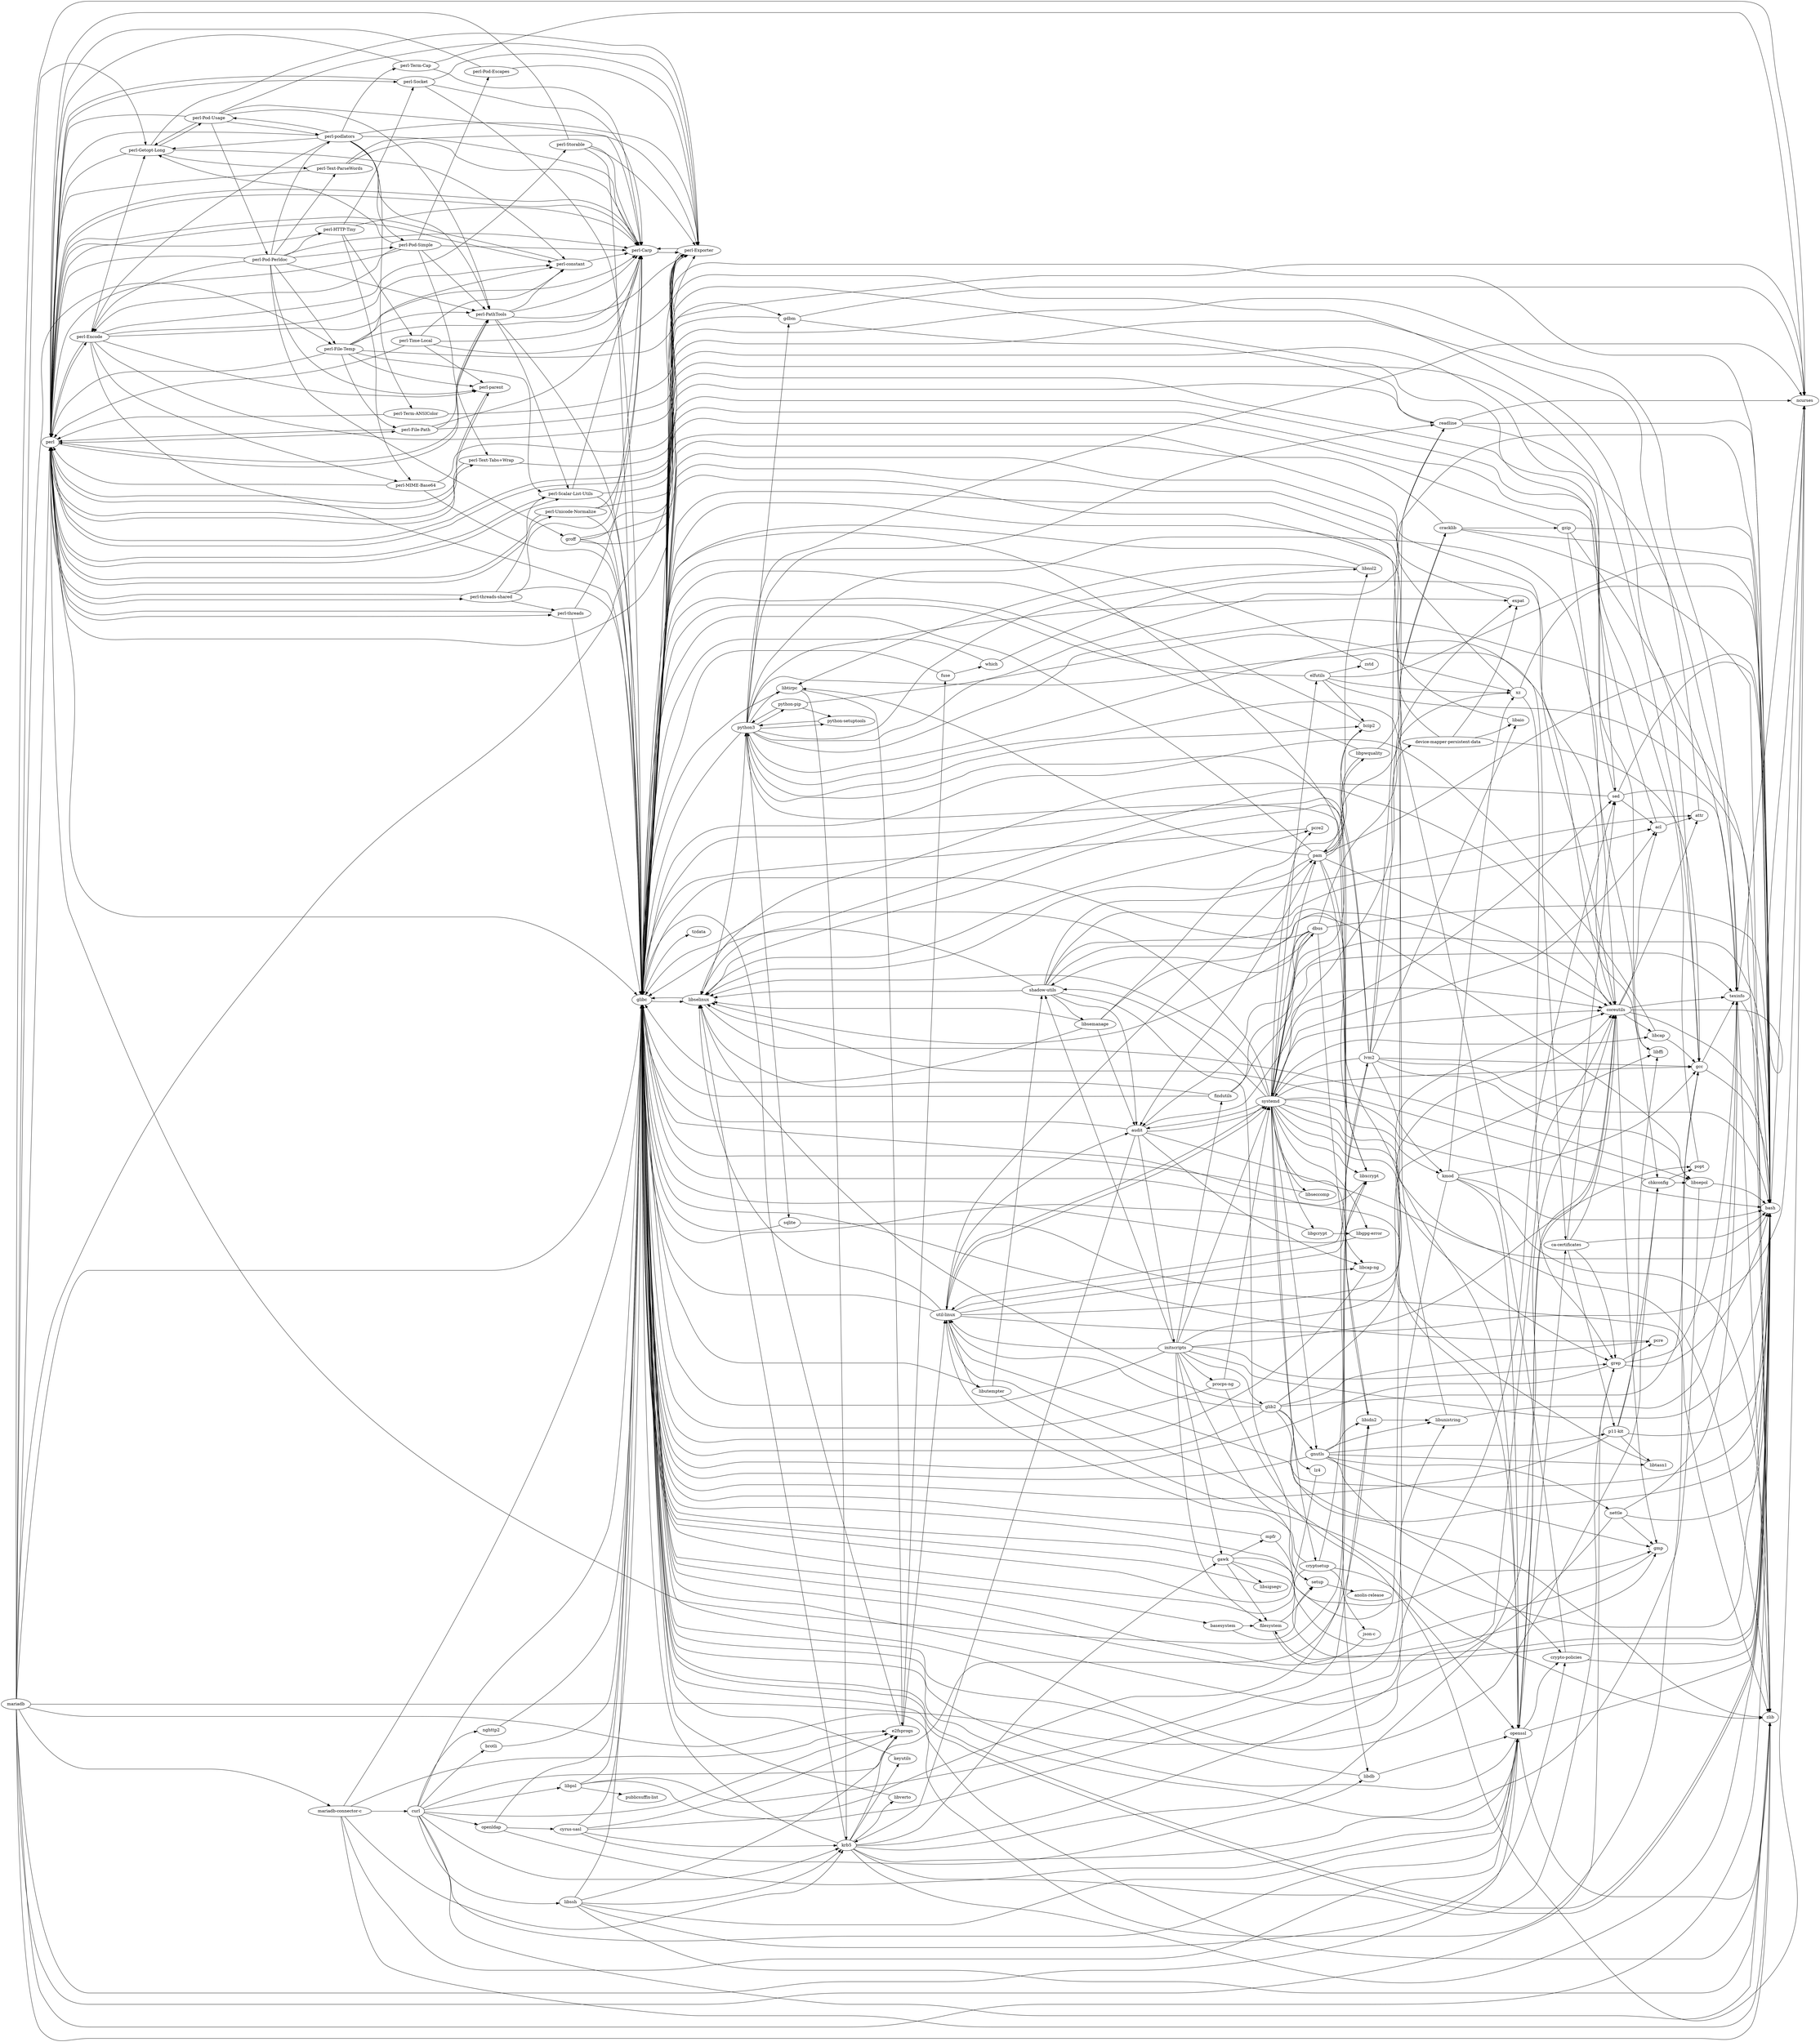 digraph MyPicture {
	graph [rankdir=LR]
	perl
	perl -> "perl-Carp"
	perl -> "perl-Exporter"
	perl -> glibc
	perl -> "perl-PathTools"
	perl -> "perl-Socket"
	perl -> libxcrypt
	perl -> gdbm
	perl -> "perl-File-Path"
	perl -> "perl-Scalar-List-Utils"
	perl -> "perl-Text-Tabs+Wrap"
	perl -> "perl-Unicode-Normalize"
	perl -> "perl-constant"
	perl -> "perl-parent"
	perl -> "perl-threads"
	perl -> "perl-threads-shared"
	perl -> "perl-Encode"
	"perl-Carp"
	"perl-Carp" -> perl
	"perl-Carp" -> "perl-Exporter"
	"perl-Exporter"
	"perl-Exporter" -> perl
	"perl-Exporter" -> "perl-Carp"
	glibc
	glibc -> basesystem
	glibc -> bash
	glibc -> libselinux
	glibc -> tzdata
	"perl-PathTools"
	"perl-PathTools" -> perl
	"perl-PathTools" -> glibc
	"perl-PathTools" -> "perl-Carp"
	"perl-PathTools" -> "perl-Exporter"
	"perl-PathTools" -> "perl-Scalar-List-Utils"
	"perl-PathTools" -> "perl-constant"
	"perl-Socket"
	"perl-Socket" -> perl
	"perl-Socket" -> glibc
	"perl-Socket" -> "perl-Carp"
	"perl-Socket" -> "perl-Exporter"
	libxcrypt
	libxcrypt -> glibc
	gdbm
	gdbm -> ncurses
	gdbm -> readline
	gdbm -> glibc
	"perl-File-Path"
	"perl-File-Path" -> perl
	"perl-File-Path" -> "perl-Carp"
	"perl-File-Path" -> "perl-PathTools"
	"perl-File-Path" -> "perl-Exporter"
	"perl-Scalar-List-Utils"
	"perl-Scalar-List-Utils" -> perl
	"perl-Scalar-List-Utils" -> glibc
	"perl-Scalar-List-Utils" -> "perl-Carp"
	"perl-Scalar-List-Utils" -> "perl-Exporter"
	"perl-Text-Tabs+Wrap"
	"perl-Text-Tabs+Wrap" -> perl
	"perl-Text-Tabs+Wrap" -> "perl-Exporter"
	"perl-Unicode-Normalize"
	"perl-Unicode-Normalize" -> perl
	"perl-Unicode-Normalize" -> glibc
	"perl-Unicode-Normalize" -> "perl-Carp"
	"perl-Unicode-Normalize" -> "perl-Exporter"
	"perl-constant"
	"perl-constant" -> perl
	"perl-constant" -> "perl-Carp"
	"perl-parent"
	"perl-parent" -> perl
	"perl-threads"
	"perl-threads" -> perl
	"perl-threads" -> glibc
	"perl-threads" -> "perl-Carp"
	"perl-threads-shared"
	"perl-threads-shared" -> perl
	"perl-threads-shared" -> glibc
	"perl-threads-shared" -> "perl-Carp"
	"perl-threads-shared" -> "perl-Scalar-List-Utils"
	"perl-threads-shared" -> "perl-threads"
	"perl-Encode"
	"perl-Encode" -> perl
	"perl-Encode" -> glibc
	"perl-Encode" -> "perl-Carp"
	"perl-Encode" -> "perl-Exporter"
	"perl-Encode" -> "perl-Getopt-Long"
	"perl-Encode" -> "perl-MIME-Base64"
	"perl-Encode" -> "perl-Storable"
	"perl-Encode" -> "perl-constant"
	"perl-Encode" -> "perl-parent"
	"perl-Getopt-Long"
	"perl-Getopt-Long" -> perl
	"perl-Getopt-Long" -> "perl-Exporter"
	"perl-Getopt-Long" -> "perl-Pod-Usage"
	"perl-Getopt-Long" -> "perl-Text-ParseWords"
	"perl-Getopt-Long" -> "perl-constant"
	"perl-MIME-Base64"
	"perl-MIME-Base64" -> perl
	"perl-MIME-Base64" -> glibc
	"perl-MIME-Base64" -> "perl-Exporter"
	"perl-Storable"
	"perl-Storable" -> perl
	"perl-Storable" -> glibc
	"perl-Storable" -> "perl-Carp"
	"perl-Storable" -> "perl-Exporter"
	"perl-Pod-Usage"
	"perl-Pod-Usage" -> perl
	"perl-Pod-Usage" -> "perl-Carp"
	"perl-Pod-Usage" -> "perl-Exporter"
	"perl-Pod-Usage" -> "perl-PathTools"
	"perl-Pod-Usage" -> "perl-Getopt-Long"
	"perl-Pod-Usage" -> "perl-podlators"
	"perl-Pod-Usage" -> "perl-Pod-Perldoc"
	"perl-Text-ParseWords"
	"perl-Text-ParseWords" -> perl
	"perl-Text-ParseWords" -> "perl-Carp"
	"perl-Text-ParseWords" -> "perl-Exporter"
	"perl-podlators"
	"perl-podlators" -> perl
	"perl-podlators" -> "perl-Carp"
	"perl-podlators" -> "perl-Encode"
	"perl-podlators" -> "perl-Exporter"
	"perl-podlators" -> "perl-PathTools"
	"perl-podlators" -> "perl-Getopt-Long"
	"perl-podlators" -> "perl-Pod-Simple"
	"perl-podlators" -> "perl-Pod-Usage"
	"perl-podlators" -> "perl-Term-ANSIColor"
	"perl-podlators" -> "perl-Term-Cap"
	"perl-Pod-Perldoc"
	"perl-Pod-Perldoc" -> perl
	"perl-Pod-Perldoc" -> groff
	"perl-Pod-Perldoc" -> "perl-Carp"
	"perl-Pod-Perldoc" -> "perl-Encode"
	"perl-Pod-Perldoc" -> "perl-PathTools"
	"perl-Pod-Perldoc" -> "perl-File-Temp"
	"perl-Pod-Perldoc" -> "perl-HTTP-Tiny"
	"perl-Pod-Perldoc" -> "perl-podlators"
	"perl-Pod-Perldoc" -> "perl-Pod-Simple"
	"perl-Pod-Perldoc" -> "perl-Text-ParseWords"
	"perl-Pod-Perldoc" -> "perl-parent"
	groff
	groff -> bash
	groff -> sed
	groff -> gcc
	groff -> glibc
	"perl-File-Temp"
	"perl-File-Temp" -> perl
	"perl-File-Temp" -> "perl-Carp"
	"perl-File-Temp" -> "perl-PathTools"
	"perl-File-Temp" -> "perl-Exporter"
	"perl-File-Temp" -> "perl-File-Path"
	"perl-File-Temp" -> "perl-Scalar-List-Utils"
	"perl-File-Temp" -> "perl-constant"
	"perl-File-Temp" -> "perl-parent"
	"perl-HTTP-Tiny"
	"perl-HTTP-Tiny" -> perl
	"perl-HTTP-Tiny" -> "perl-Carp"
	"perl-HTTP-Tiny" -> "perl-MIME-Base64"
	"perl-HTTP-Tiny" -> "perl-Socket"
	"perl-HTTP-Tiny" -> "perl-Time-Local"
	"perl-Pod-Simple"
	"perl-Pod-Simple" -> perl
	"perl-Pod-Simple" -> "perl-Carp"
	"perl-Pod-Simple" -> "perl-PathTools"
	"perl-Pod-Simple" -> "perl-Encode"
	"perl-Pod-Simple" -> "perl-Getopt-Long"
	"perl-Pod-Simple" -> "perl-Pod-Escapes"
	"perl-Pod-Simple" -> "perl-Text-Tabs+Wrap"
	"perl-Pod-Escapes"
	"perl-Pod-Escapes" -> perl
	"perl-Pod-Escapes" -> "perl-Exporter"
	"perl-Time-Local"
	"perl-Time-Local" -> perl
	"perl-Time-Local" -> "perl-Carp"
	"perl-Time-Local" -> "perl-Exporter"
	"perl-Time-Local" -> "perl-constant"
	"perl-Time-Local" -> "perl-parent"
	bash
	bash -> filesystem
	bash -> glibc
	bash -> ncurses
	sed
	sed -> bash
	sed -> texinfo
	sed -> acl
	sed -> libselinux
	sed -> glibc
	gcc
	gcc -> bash
	gcc -> texinfo
	gcc -> glibc
	texinfo
	texinfo -> bash
	texinfo -> ncurses
	texinfo -> zlib
	texinfo -> glibc
	ncurses
	ncurses -> glibc
	zlib
	zlib -> glibc
	acl
	acl -> glibc
	acl -> attr
	libselinux
	libselinux -> glibc
	libselinux -> pcre2
	libselinux -> libsepol
	libselinux -> python3
	pcre2
	pcre2 -> glibc
	libsepol
	libsepol -> bash
	libsepol -> glibc
	python3
	python3 -> bash
	python3 -> chkconfig
	python3 -> openssl
	python3 -> glibc
	python3 -> "python-setuptools"
	python3 -> "python-pip"
	python3 -> gdbm
	python3 -> bzip2
	python3 -> libxcrypt
	python3 -> expat
	python3 -> libffi
	python3 -> xz
	python3 -> ncurses
	python3 -> libnsl2
	python3 -> readline
	python3 -> sqlite
	python3 -> libtirpc
	python3 -> zlib
	chkconfig
	chkconfig -> popt
	chkconfig -> libselinux
	chkconfig -> libsepol
	chkconfig -> glibc
	openssl
	openssl -> bash
	openssl -> coreutils
	openssl -> glibc
	openssl -> zlib
	openssl -> "ca-certificates"
	openssl -> "crypto-policies"
	"python-setuptools"
	"python-setuptools" -> python3
	"python-pip"
	"python-pip" -> "ca-certificates"
	"python-pip" -> "python-setuptools"
	"python-pip" -> python3
	bzip2
	bzip2 -> glibc
	expat
	expat -> glibc
	libffi
	libffi -> glibc
	xz
	xz -> bash
	xz -> grep
	xz -> glibc
	libnsl2
	libnsl2 -> glibc
	libnsl2 -> libtirpc
	readline
	readline -> bash
	readline -> glibc
	readline -> texinfo
	readline -> ncurses
	sqlite
	sqlite -> glibc
	sqlite -> zlib
	libtirpc
	libtirpc -> glibc
	libtirpc -> e2fsprogs
	libtirpc -> krb5
	e2fsprogs
	e2fsprogs -> "util-linux"
	e2fsprogs -> glibc
	e2fsprogs -> fuse
	krb5
	krb5 -> bash
	krb5 -> coreutils
	krb5 -> gawk
	krb5 -> grep
	krb5 -> keyutils
	krb5 -> e2fsprogs
	krb5 -> openssl
	krb5 -> glibc
	krb5 -> libselinux
	krb5 -> libverto
	krb5 -> sed
	coreutils
	coreutils -> acl
	coreutils -> attr
	coreutils -> libcap
	coreutils -> openssl
	coreutils -> gmp
	coreutils -> glibc
	coreutils -> libselinux
	coreutils -> ncurses
	coreutils -> bash
	coreutils -> texinfo
	gawk
	gawk -> filesystem
	gawk -> glibc
	gawk -> gmp
	gawk -> mpfr
	gawk -> readline
	gawk -> libsigsegv
	grep
	grep -> bash
	grep -> texinfo
	grep -> pcre
	grep -> glibc
	keyutils
	keyutils -> glibc
	libverto
	libverto -> glibc
	pcre
	pcre -> glibc
	filesystem
	filesystem -> bash
	filesystem -> setup
	gmp
	gmp -> glibc
	mpfr
	mpfr -> glibc
	mpfr -> gmp
	libsigsegv
	libsigsegv -> glibc
	setup
	setup -> "anolis-release"
	"anolis-release"
	attr
	attr -> glibc
	libcap
	libcap -> gcc
	libcap -> glibc
	"util-linux"
	"util-linux" -> bash
	"util-linux" -> glibc
	"util-linux" -> coreutils
	"util-linux" -> libselinux
	"util-linux" -> pam
	"util-linux" -> audit
	"util-linux" -> "libcap-ng"
	"util-linux" -> libxcrypt
	"util-linux" -> ncurses
	"util-linux" -> systemd
	"util-linux" -> libutempter
	"util-linux" -> zlib
	fuse
	fuse -> glibc
	fuse -> which
	which
	which -> coreutils
	which -> glibc
	pam
	pam -> bash
	pam -> glibc
	pam -> audit
	pam -> coreutils
	pam -> cracklib
	pam -> libxcrypt
	pam -> libdb
	pam -> libnsl2
	pam -> libpwquality
	pam -> libselinux
	pam -> libtirpc
	audit
	audit -> bash
	audit -> coreutils
	audit -> glibc
	audit -> initscripts
	audit -> "libcap-ng"
	audit -> krb5
	audit -> systemd
	"libcap-ng"
	"libcap-ng" -> glibc
	systemd
	systemd -> bash
	systemd -> glibc
	systemd -> "shadow-utils"
	systemd -> acl
	systemd -> coreutils
	systemd -> dbus
	systemd -> grep
	systemd -> audit
	systemd -> "util-linux"
	systemd -> bzip2
	systemd -> libcap
	systemd -> libxcrypt
	systemd -> cryptsetup
	systemd -> elfutils
	systemd -> gcc
	systemd -> libgcrypt
	systemd -> gnutls
	systemd -> "libgpg-error"
	systemd -> libidn2
	systemd -> kmod
	systemd -> lz4
	systemd -> xz
	systemd -> pam
	systemd -> pcre2
	systemd -> libseccomp
	systemd -> libselinux
	systemd -> zlib
	systemd -> openssl
	systemd -> sed
	libutempter
	libutempter -> bash
	libutempter -> glibc
	libutempter -> "shadow-utils"
	"shadow-utils"
	"shadow-utils" -> audit
	"shadow-utils" -> coreutils
	"shadow-utils" -> glibc
	"shadow-utils" -> acl
	"shadow-utils" -> attr
	"shadow-utils" -> libxcrypt
	"shadow-utils" -> libselinux
	"shadow-utils" -> libsemanage
	"shadow-utils" -> setup
	libsemanage
	libsemanage -> audit
	libsemanage -> bzip2
	libsemanage -> libselinux
	libsemanage -> libsepol
	libsemanage -> glibc
	dbus
	dbus -> systemd
	dbus -> bash
	dbus -> "shadow-utils"
	dbus -> audit
	dbus -> "libcap-ng"
	dbus -> expat
	dbus -> glibc
	dbus -> libselinux
	cryptsetup
	cryptsetup -> glibc
	cryptsetup -> "util-linux"
	cryptsetup -> openssl
	cryptsetup -> lvm2
	cryptsetup -> "json-c"
	elfutils
	elfutils -> bash
	elfutils -> glibc
	elfutils -> zlib
	elfutils -> bzip2
	elfutils -> xz
	elfutils -> zstd
	libgcrypt
	libgcrypt -> glibc
	libgcrypt -> "libgpg-error"
	gnutls
	gnutls -> "crypto-policies"
	gnutls -> glibc
	gnutls -> gmp
	gnutls -> nettle
	gnutls -> libidn2
	gnutls -> "p11-kit"
	gnutls -> libtasn1
	gnutls -> libunistring
	"libgpg-error"
	"libgpg-error" -> glibc
	libidn2
	libidn2 -> libunistring
	libidn2 -> glibc
	kmod
	kmod -> bash
	kmod -> glibc
	kmod -> openssl
	kmod -> gcc
	kmod -> xz
	kmod -> zlib
	lz4
	lz4 -> glibc
	libseccomp
	libseccomp -> glibc
	libunistring
	libunistring -> texinfo
	libunistring -> glibc
	"crypto-policies"
	"crypto-policies" -> bash
	"crypto-policies" -> python3
	nettle
	nettle -> bash
	nettle -> glibc
	nettle -> texinfo
	nettle -> gmp
	"p11-kit"
	"p11-kit" -> glibc
	"p11-kit" -> libffi
	"p11-kit" -> bash
	"p11-kit" -> chkconfig
	"p11-kit" -> libtasn1
	libtasn1
	libtasn1 -> glibc
	zstd
	zstd -> glibc
	lvm2
	lvm2 -> bash
	lvm2 -> glibc
	lvm2 -> libselinux
	lvm2 -> libsepol
	lvm2 -> systemd
	lvm2 -> "util-linux"
	lvm2 -> gcc
	lvm2 -> "device-mapper-persistent-data"
	lvm2 -> libaio
	lvm2 -> readline
	lvm2 -> kmod
	"json-c"
	"json-c" -> glibc
	"device-mapper-persistent-data"
	"device-mapper-persistent-data" -> expat
	"device-mapper-persistent-data" -> glibc
	"device-mapper-persistent-data" -> libaio
	"device-mapper-persistent-data" -> gcc
	libaio
	libaio -> glibc
	initscripts
	initscripts -> bash
	initscripts -> coreutils
	initscripts -> filesystem
	initscripts -> findutils
	initscripts -> gawk
	initscripts -> grep
	initscripts -> glib2
	initscripts -> popt
	initscripts -> "procps-ng"
	initscripts -> glibc
	initscripts -> setup
	initscripts -> "shadow-utils"
	initscripts -> systemd
	initscripts -> "util-linux"
	findutils
	findutils -> bash
	findutils -> texinfo
	findutils -> glibc
	findutils -> libselinux
	glib2
	glib2 -> bash
	glib2 -> glibc
	glib2 -> libffi
	glib2 -> gcc
	glib2 -> gnutls
	glib2 -> "util-linux"
	glib2 -> pcre
	glib2 -> libselinux
	glib2 -> zlib
	popt
	popt -> glibc
	"procps-ng"
	"procps-ng" -> glibc
	"procps-ng" -> ncurses
	"procps-ng" -> systemd
	cracklib
	cracklib -> bash
	cracklib -> glibc
	cracklib -> gzip
	cracklib -> zlib
	libdb
	libdb -> glibc
	libdb -> openssl
	libpwquality
	libpwquality -> cracklib
	libpwquality -> pam
	libpwquality -> glibc
	gzip
	gzip -> bash
	gzip -> texinfo
	gzip -> coreutils
	gzip -> glibc
	"ca-certificates"
	"ca-certificates" -> bash
	"ca-certificates" -> coreutils
	"ca-certificates" -> grep
	"ca-certificates" -> "p11-kit"
	"ca-certificates" -> sed
	"perl-Term-ANSIColor"
	"perl-Term-ANSIColor" -> perl
	"perl-Term-ANSIColor" -> "perl-Exporter"
	"perl-Term-Cap"
	"perl-Term-Cap" -> ncurses
	"perl-Term-Cap" -> perl
	"perl-Term-Cap" -> "perl-Carp"
	basesystem
	basesystem -> filesystem
	basesystem -> setup
	tzdata
	"cyrus-sasl"
	"cyrus-sasl" -> glibc
	"cyrus-sasl" -> e2fsprogs
	"cyrus-sasl" -> libxcrypt
	"cyrus-sasl" -> libdb
	"cyrus-sasl" -> krb5
	"publicsuffix-list"
	libssh
	libssh -> "crypto-policies"
	libssh -> glibc
	libssh -> e2fsprogs
	libssh -> openssl
	libssh -> krb5
	libssh -> zlib
	libpsl
	libpsl -> libidn2
	libpsl -> libunistring
	libpsl -> "publicsuffix-list"
	libpsl -> glibc
	nghttp2
	nghttp2 -> glibc
	openldap
	openldap -> openssl
	openldap -> glibc
	openldap -> "cyrus-sasl"
	brotli
	brotli -> glibc
	curl
	curl -> glibc
	curl -> openssl
	curl -> zlib
	curl -> brotli
	curl -> e2fsprogs
	curl -> krb5
	curl -> libidn2
	curl -> openldap
	curl -> nghttp2
	curl -> libpsl
	curl -> libssh
	"mariadb-connector-c"
	"mariadb-connector-c" -> glibc
	"mariadb-connector-c" -> e2fsprogs
	"mariadb-connector-c" -> openssl
	"mariadb-connector-c" -> curl
	"mariadb-connector-c" -> krb5
	"mariadb-connector-c" -> zlib
	mariadb
	mariadb -> bash
	mariadb -> perl
	mariadb -> coreutils
	mariadb -> grep
	mariadb -> openssl
	mariadb -> glibc
	mariadb -> ncurses
	mariadb -> gcc
	mariadb -> zlib
	mariadb -> "mariadb-connector-c"
	mariadb -> "perl-Exporter"
	mariadb -> "perl-File-Temp"
	mariadb -> "perl-Getopt-Long"
}

